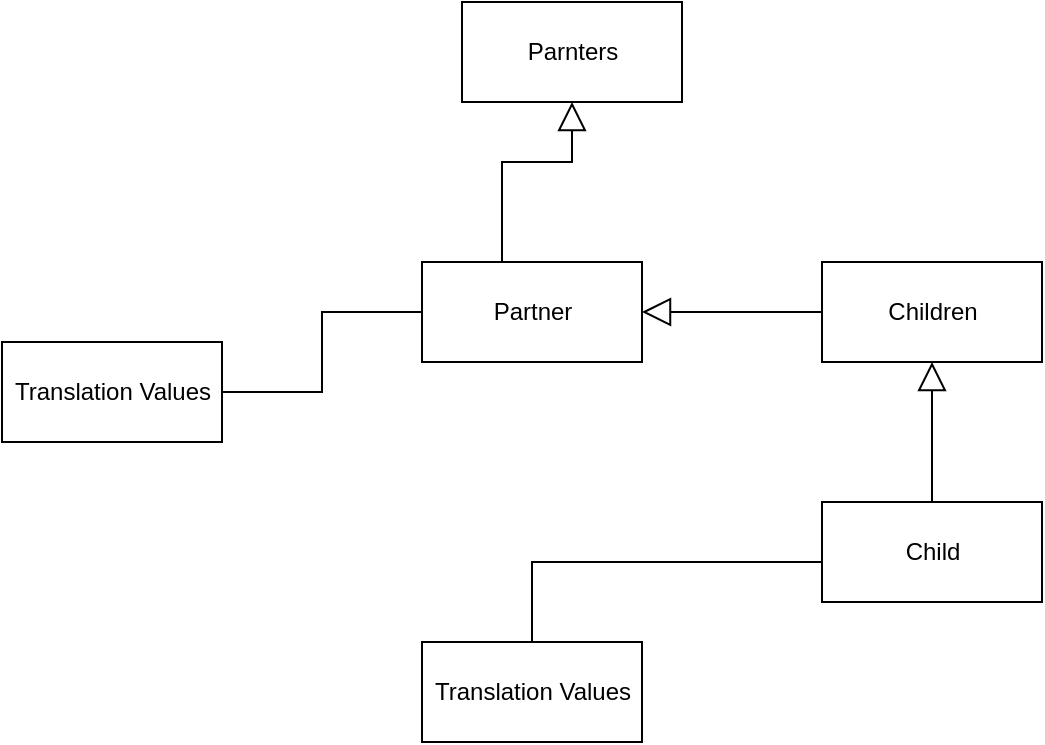 <mxfile version="13.10.1" type="github">
  <diagram id="Hy73ntW-DNVwSF-V0ujH" name="Page-1">
    <mxGraphModel dx="870" dy="609" grid="1" gridSize="10" guides="1" tooltips="1" connect="1" arrows="1" fold="1" page="1" pageScale="1" pageWidth="1654" pageHeight="2336" math="0" shadow="0">
      <root>
        <mxCell id="0" />
        <mxCell id="1" parent="0" />
        <mxCell id="DWTZ_1Sd0oiG_1_d-L0X-1" value="Parnters" style="html=1;" vertex="1" parent="1">
          <mxGeometry x="370" y="110" width="110" height="50" as="geometry" />
        </mxCell>
        <mxCell id="DWTZ_1Sd0oiG_1_d-L0X-6" style="edgeStyle=orthogonalEdgeStyle;rounded=0;orthogonalLoop=1;jettySize=auto;html=1;endSize=12;endArrow=block;endFill=0;" edge="1" parent="1" source="DWTZ_1Sd0oiG_1_d-L0X-2" target="DWTZ_1Sd0oiG_1_d-L0X-1">
          <mxGeometry relative="1" as="geometry">
            <Array as="points">
              <mxPoint x="390" y="190" />
              <mxPoint x="425" y="190" />
            </Array>
          </mxGeometry>
        </mxCell>
        <mxCell id="DWTZ_1Sd0oiG_1_d-L0X-2" value="Partner" style="html=1;" vertex="1" parent="1">
          <mxGeometry x="350" y="240" width="110" height="50" as="geometry" />
        </mxCell>
        <mxCell id="DWTZ_1Sd0oiG_1_d-L0X-10" style="edgeStyle=orthogonalEdgeStyle;rounded=0;orthogonalLoop=1;jettySize=auto;html=1;entryX=1;entryY=0.5;entryDx=0;entryDy=0;endSize=12;endArrow=block;endFill=0;" edge="1" parent="1" source="DWTZ_1Sd0oiG_1_d-L0X-9" target="DWTZ_1Sd0oiG_1_d-L0X-2">
          <mxGeometry relative="1" as="geometry" />
        </mxCell>
        <mxCell id="DWTZ_1Sd0oiG_1_d-L0X-9" value="Children" style="html=1;" vertex="1" parent="1">
          <mxGeometry x="550" y="240" width="110" height="50" as="geometry" />
        </mxCell>
        <mxCell id="DWTZ_1Sd0oiG_1_d-L0X-12" style="edgeStyle=orthogonalEdgeStyle;rounded=0;orthogonalLoop=1;jettySize=auto;html=1;endArrow=block;endFill=0;endSize=12;" edge="1" parent="1" source="DWTZ_1Sd0oiG_1_d-L0X-11" target="DWTZ_1Sd0oiG_1_d-L0X-9">
          <mxGeometry relative="1" as="geometry" />
        </mxCell>
        <mxCell id="DWTZ_1Sd0oiG_1_d-L0X-11" value="Child" style="html=1;" vertex="1" parent="1">
          <mxGeometry x="550" y="360" width="110" height="50" as="geometry" />
        </mxCell>
        <mxCell id="DWTZ_1Sd0oiG_1_d-L0X-14" style="edgeStyle=orthogonalEdgeStyle;rounded=0;orthogonalLoop=1;jettySize=auto;html=1;endArrow=none;endFill=0;endSize=12;" edge="1" parent="1" source="DWTZ_1Sd0oiG_1_d-L0X-13" target="DWTZ_1Sd0oiG_1_d-L0X-2">
          <mxGeometry relative="1" as="geometry" />
        </mxCell>
        <mxCell id="DWTZ_1Sd0oiG_1_d-L0X-13" value="Translation Values" style="html=1;" vertex="1" parent="1">
          <mxGeometry x="140" y="280" width="110" height="50" as="geometry" />
        </mxCell>
        <mxCell id="DWTZ_1Sd0oiG_1_d-L0X-16" style="edgeStyle=orthogonalEdgeStyle;rounded=0;orthogonalLoop=1;jettySize=auto;html=1;endArrow=none;endFill=0;endSize=12;" edge="1" parent="1" source="DWTZ_1Sd0oiG_1_d-L0X-15" target="DWTZ_1Sd0oiG_1_d-L0X-11">
          <mxGeometry relative="1" as="geometry">
            <Array as="points">
              <mxPoint x="405" y="390" />
            </Array>
          </mxGeometry>
        </mxCell>
        <mxCell id="DWTZ_1Sd0oiG_1_d-L0X-15" value="Translation Values" style="html=1;" vertex="1" parent="1">
          <mxGeometry x="350" y="430" width="110" height="50" as="geometry" />
        </mxCell>
      </root>
    </mxGraphModel>
  </diagram>
</mxfile>
